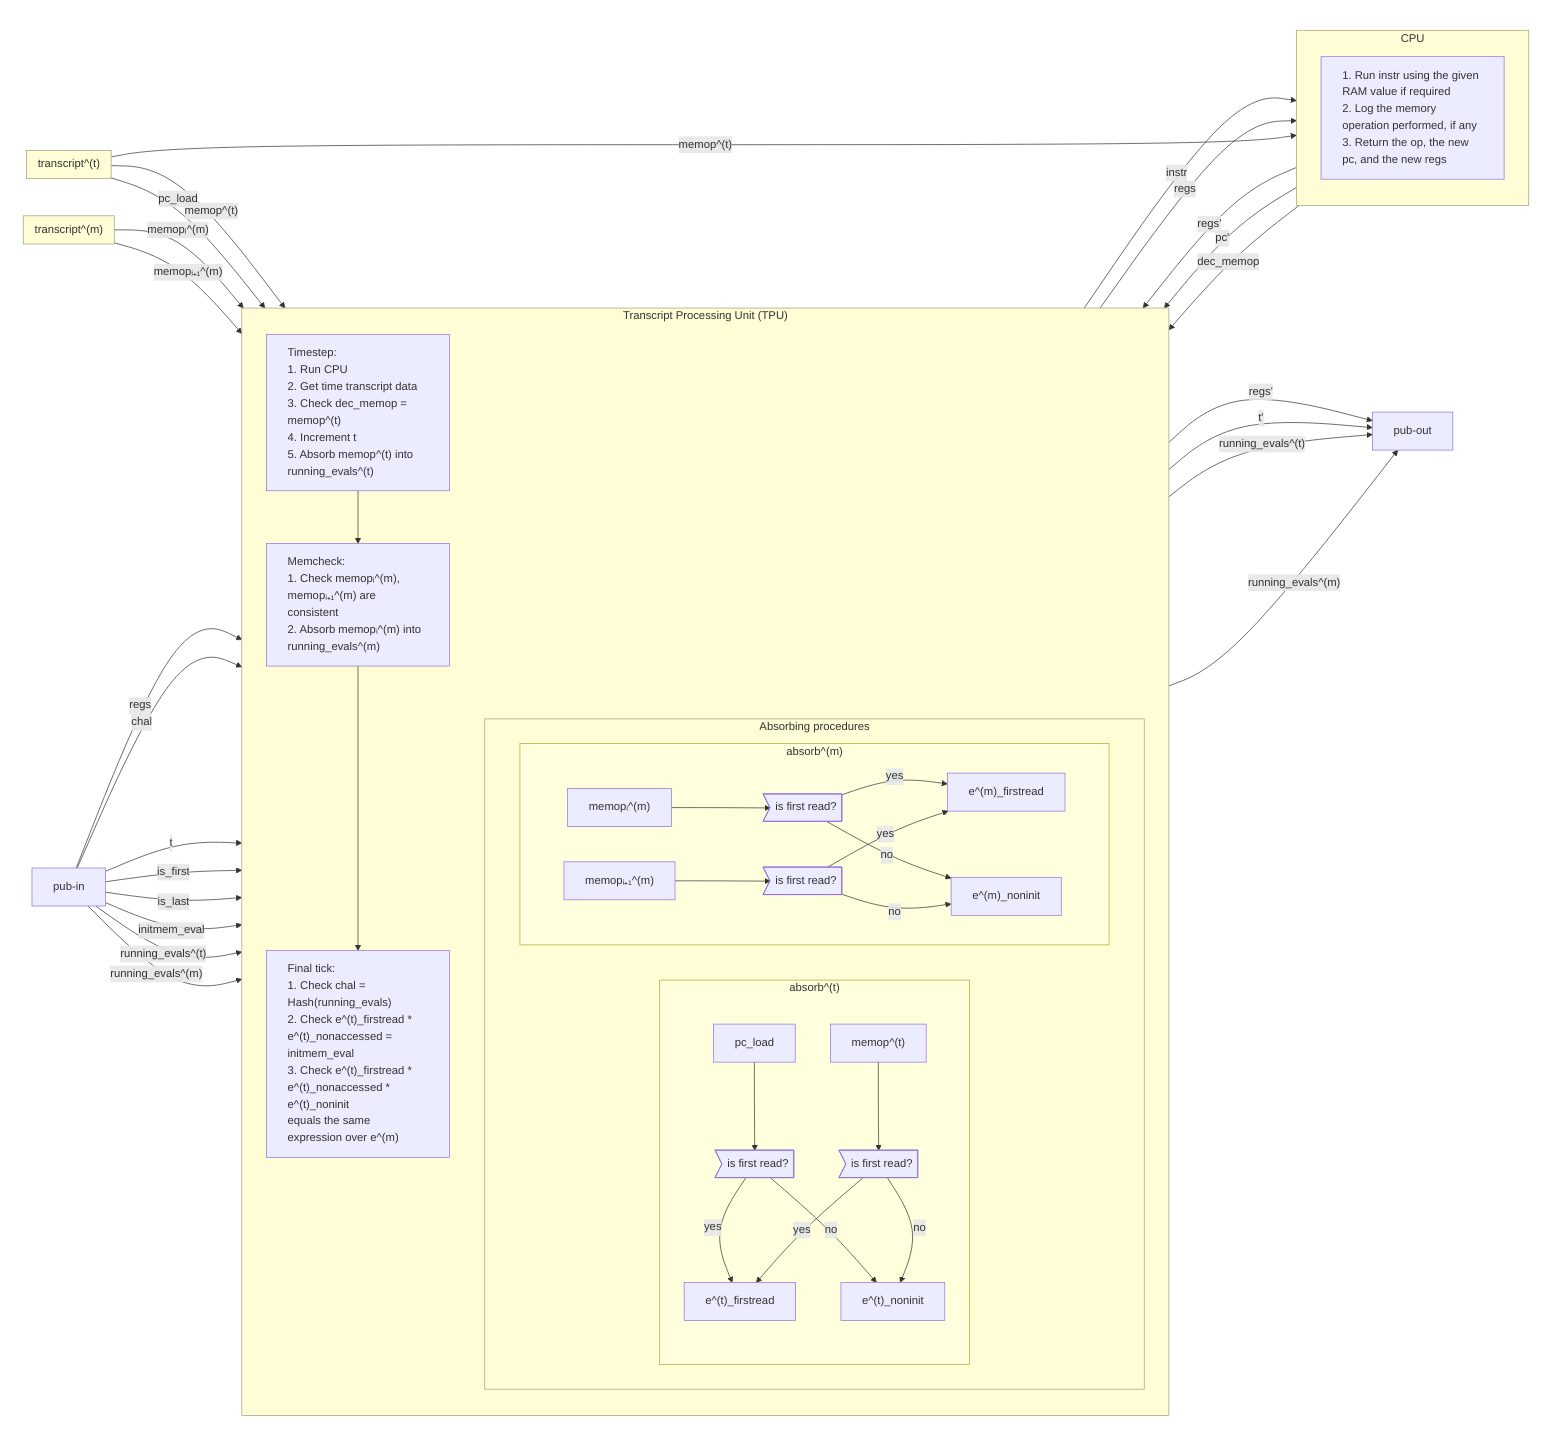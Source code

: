 flowchart LR
    pub-in--"regs"-->TPU
    pub-in--"chal"-->TPU
    pub-in--"t"-->TPU
    pub-in--"is_first"-->TPU
    pub-in--"is_last"-->TPU
    pub-in--"initmem_eval"-->TPU
    pub-in--"running_evals^(t)"-->TPU
    pub-in--"running_evals^(m)"-->TPU

    TPU:::chip -- "instr" --> CPU:::chip
    TPU -- "regs" --> CPU
    CPU --"regs'"--> TPU
    CPU -- "pc'" --> TPU
    CPU -- "dec_memop" --> TPU

    trt:::chip -- "memop^(t)" --> TPU
    trt -- "memop^(t)" --> CPU
    trt -- "pc_load" --> TPU

    trm:::chip -- "memopᵢ^(m)" --> TPU
    trm -- "memopᵢ₊₁^(m)" --> TPU

    TPU -- "regs'" --> pub-out
    TPU -- "t'" --> pub-out
    TPU -- "running_evals^(t)" --> pub-out
    TPU -- "running_evals^(m)" --> pub-out

    subgraph otherchips[" "]
        direction TB
        subgraph trt["transcript^(t)"]
        end
        subgraph trm["transcript^(m)"]
        end
        subgraph CPU
            cpustep:::text
        end
    end

    subgraph TPU["Transcript Processing Unit (TPU)"]
        direction TB
        timestep:::text-->memcheck:::text --> finalization:::text
        subgraph absorb["Absorbing procedures"]
            subgraph absorbt["absorb^(t)"]
                pc_load --> decision1>"is first read?"]
                decision1 -- "yes" --> ey["e^(t)_firstread"]
                decision1 -- "no" --> en["e^(t)_noninit"]
                m["memop^(t)"] --> decision2>"is first read?"]
                decision2 -- "yes" --> ey
                decision2 -- "no" --> en
            end
            subgraph absorbm["absorb^(m)"]
                direction LR
                mop1["memopᵢ^(m)"] --> mdecision1>"is first read?"]
                mdecision1 -- "yes" --> mey["e^(m)_firstread"]
                mdecision1 -- "no" --> men["e^(m)_noninit"]
                mop2["memopᵢ₊₁^(m)"] --> mdecision2>"is first read?"]
                mdecision2 -- "yes" --> mey
                mdecision2 -- "no" --> men
            end
        end
    end
    classDef var fill:#f96,stroke:#f96;
    classDef text text-align:left;
    classDef chip fill:#fffdd6,stroke:#a19f76;
    classDef holder fill:#fff,stroke:#fff;
    class otherchips holder
    class absorb chip

timestep["
Timestep:
1. Run CPU
2. Get time transcript data
3. Check dec_memop = memop^(t)
4. Increment t
5. Absorb memop^(t) into running_evals^(t)
"]
memcheck["
Memcheck:
1. Check memopᵢ^(m), memopᵢ₊₁^(m) are consistent
2. Absorb memopᵢ^(m) into running_evals^(m)
"]
finalization["
Final tick:
1. Check chal = Hash(running_evals)
2. Check e^(t)_firstread * e^(t)_nonaccessed = initmem_eval
3. Check e^(t)_firstread * e^(t)_nonaccessed * e^(t)_noninit
equals the same expression over e^(m)
"]
cpustep["
1. Run instr using the given RAM value if required
2. Log the memory operation performed, if any
3. Return the op, the new pc, and the new regs
"]